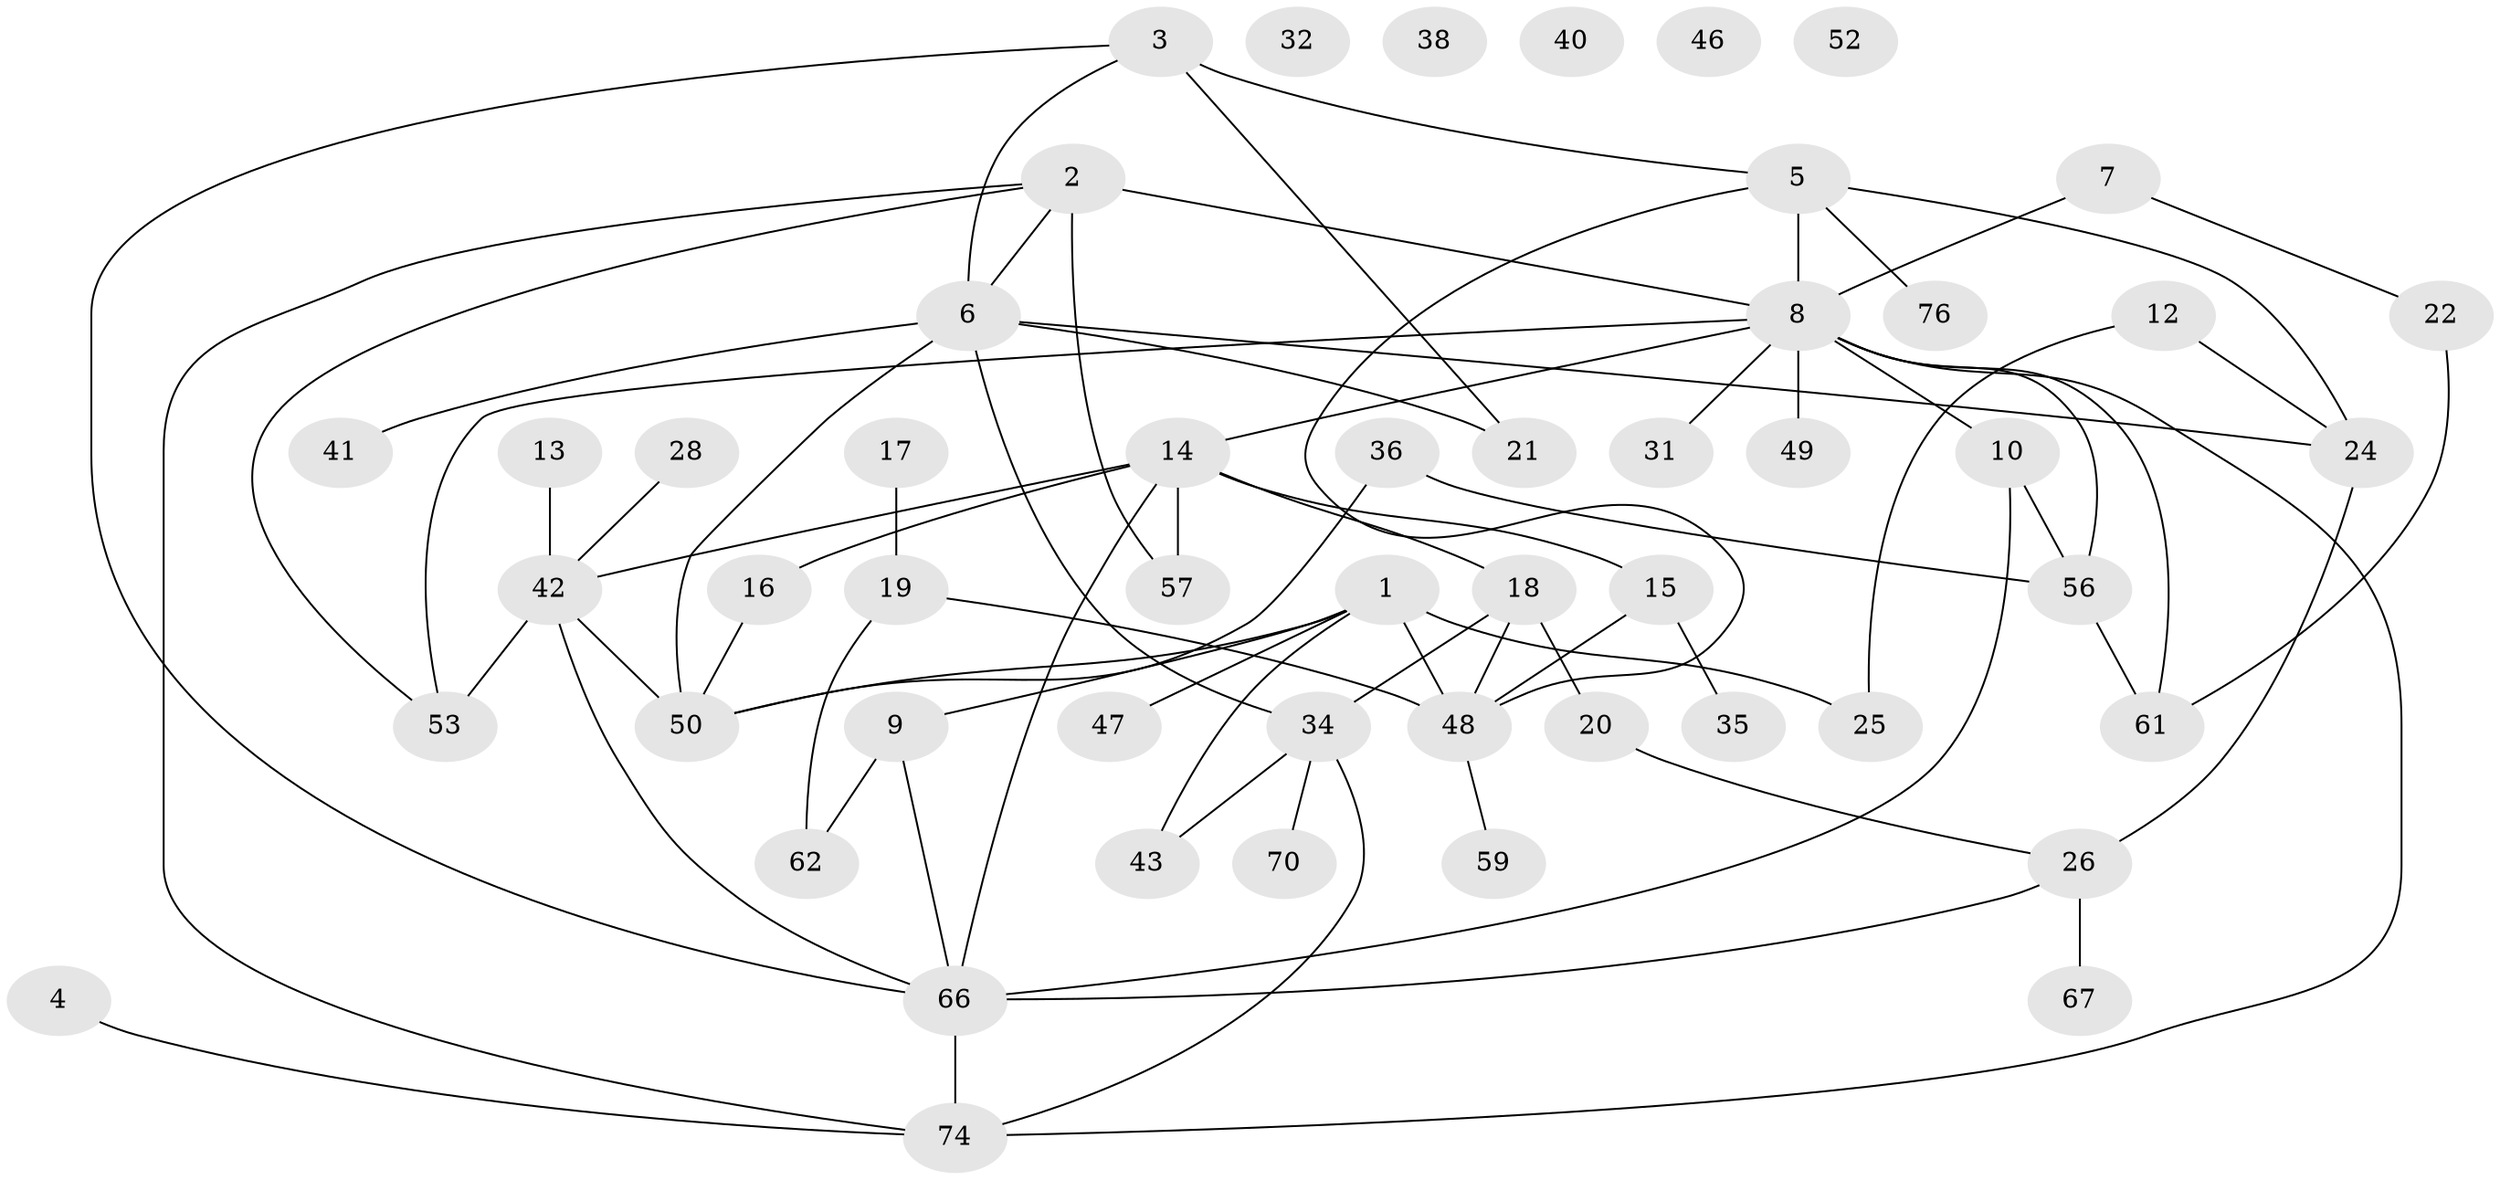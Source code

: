 // original degree distribution, {4: 0.12987012987012986, 2: 0.2597402597402597, 3: 0.19480519480519481, 1: 0.22077922077922077, 6: 0.025974025974025976, 7: 0.025974025974025976, 5: 0.07792207792207792, 0: 0.06493506493506493}
// Generated by graph-tools (version 1.1) at 2025/41/03/06/25 10:41:22]
// undirected, 52 vertices, 74 edges
graph export_dot {
graph [start="1"]
  node [color=gray90,style=filled];
  1 [super="+65"];
  2 [super="+44"];
  3 [super="+33"];
  4;
  5 [super="+30"];
  6 [super="+71"];
  7;
  8 [super="+11"];
  9;
  10 [super="+73"];
  12;
  13;
  14 [super="+39"];
  15 [super="+23"];
  16;
  17 [super="+37"];
  18 [super="+45"];
  19 [super="+68"];
  20;
  21;
  22 [super="+27"];
  24 [super="+55"];
  25 [super="+29"];
  26 [super="+63"];
  28 [super="+54"];
  31;
  32;
  34 [super="+60"];
  35;
  36;
  38;
  40;
  41;
  42 [super="+75"];
  43 [super="+58"];
  46;
  47;
  48 [super="+69"];
  49;
  50 [super="+51"];
  52;
  53;
  56 [super="+64"];
  57 [super="+72"];
  59;
  61;
  62;
  66;
  67;
  70;
  74 [super="+77"];
  76;
  1 -- 9;
  1 -- 48;
  1 -- 50;
  1 -- 25;
  1 -- 47;
  1 -- 43;
  2 -- 53;
  2 -- 6;
  2 -- 57;
  2 -- 8;
  2 -- 74;
  3 -- 6;
  3 -- 66;
  3 -- 21;
  3 -- 5;
  4 -- 74;
  5 -- 48;
  5 -- 76;
  5 -- 24;
  5 -- 8;
  6 -- 41;
  6 -- 50;
  6 -- 34;
  6 -- 21;
  6 -- 24;
  7 -- 22;
  7 -- 8;
  8 -- 10;
  8 -- 31;
  8 -- 49;
  8 -- 56;
  8 -- 61;
  8 -- 53;
  8 -- 74;
  8 -- 14;
  9 -- 62;
  9 -- 66;
  10 -- 56;
  10 -- 66;
  12 -- 24;
  12 -- 25;
  13 -- 42;
  14 -- 18;
  14 -- 66;
  14 -- 42;
  14 -- 15;
  14 -- 16;
  14 -- 57;
  15 -- 35;
  15 -- 48;
  16 -- 50;
  17 -- 19;
  18 -- 20;
  18 -- 34;
  18 -- 48;
  19 -- 62;
  19 -- 48;
  20 -- 26;
  22 -- 61;
  24 -- 26;
  26 -- 67;
  26 -- 66;
  28 -- 42;
  34 -- 70;
  34 -- 74;
  34 -- 43;
  36 -- 56;
  36 -- 50;
  42 -- 66;
  42 -- 50;
  42 -- 53;
  48 -- 59;
  56 -- 61;
  66 -- 74;
}
